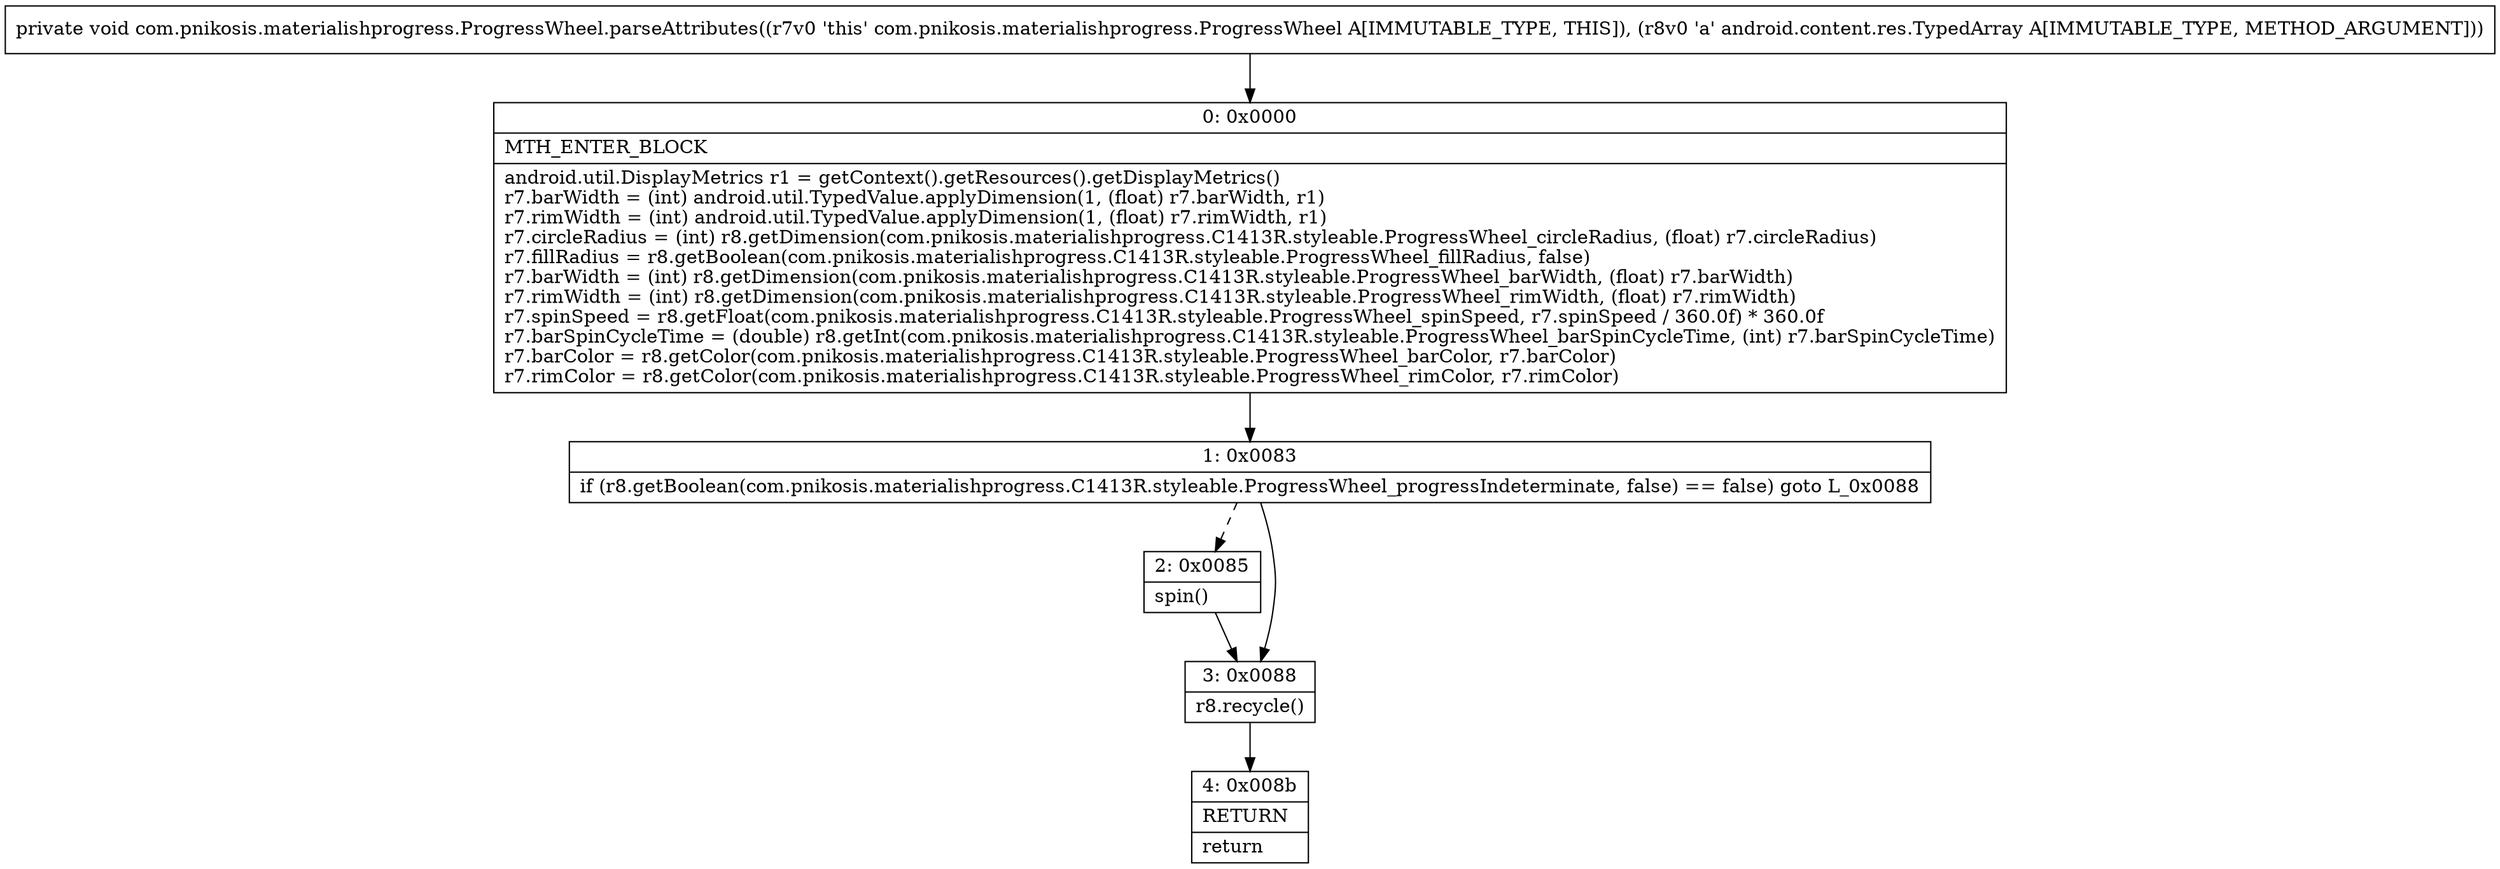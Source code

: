 digraph "CFG forcom.pnikosis.materialishprogress.ProgressWheel.parseAttributes(Landroid\/content\/res\/TypedArray;)V" {
Node_0 [shape=record,label="{0\:\ 0x0000|MTH_ENTER_BLOCK\l|android.util.DisplayMetrics r1 = getContext().getResources().getDisplayMetrics()\lr7.barWidth = (int) android.util.TypedValue.applyDimension(1, (float) r7.barWidth, r1)\lr7.rimWidth = (int) android.util.TypedValue.applyDimension(1, (float) r7.rimWidth, r1)\lr7.circleRadius = (int) r8.getDimension(com.pnikosis.materialishprogress.C1413R.styleable.ProgressWheel_circleRadius, (float) r7.circleRadius)\lr7.fillRadius = r8.getBoolean(com.pnikosis.materialishprogress.C1413R.styleable.ProgressWheel_fillRadius, false)\lr7.barWidth = (int) r8.getDimension(com.pnikosis.materialishprogress.C1413R.styleable.ProgressWheel_barWidth, (float) r7.barWidth)\lr7.rimWidth = (int) r8.getDimension(com.pnikosis.materialishprogress.C1413R.styleable.ProgressWheel_rimWidth, (float) r7.rimWidth)\lr7.spinSpeed = r8.getFloat(com.pnikosis.materialishprogress.C1413R.styleable.ProgressWheel_spinSpeed, r7.spinSpeed \/ 360.0f) * 360.0f\lr7.barSpinCycleTime = (double) r8.getInt(com.pnikosis.materialishprogress.C1413R.styleable.ProgressWheel_barSpinCycleTime, (int) r7.barSpinCycleTime)\lr7.barColor = r8.getColor(com.pnikosis.materialishprogress.C1413R.styleable.ProgressWheel_barColor, r7.barColor)\lr7.rimColor = r8.getColor(com.pnikosis.materialishprogress.C1413R.styleable.ProgressWheel_rimColor, r7.rimColor)\l}"];
Node_1 [shape=record,label="{1\:\ 0x0083|if (r8.getBoolean(com.pnikosis.materialishprogress.C1413R.styleable.ProgressWheel_progressIndeterminate, false) == false) goto L_0x0088\l}"];
Node_2 [shape=record,label="{2\:\ 0x0085|spin()\l}"];
Node_3 [shape=record,label="{3\:\ 0x0088|r8.recycle()\l}"];
Node_4 [shape=record,label="{4\:\ 0x008b|RETURN\l|return\l}"];
MethodNode[shape=record,label="{private void com.pnikosis.materialishprogress.ProgressWheel.parseAttributes((r7v0 'this' com.pnikosis.materialishprogress.ProgressWheel A[IMMUTABLE_TYPE, THIS]), (r8v0 'a' android.content.res.TypedArray A[IMMUTABLE_TYPE, METHOD_ARGUMENT])) }"];
MethodNode -> Node_0;
Node_0 -> Node_1;
Node_1 -> Node_2[style=dashed];
Node_1 -> Node_3;
Node_2 -> Node_3;
Node_3 -> Node_4;
}

